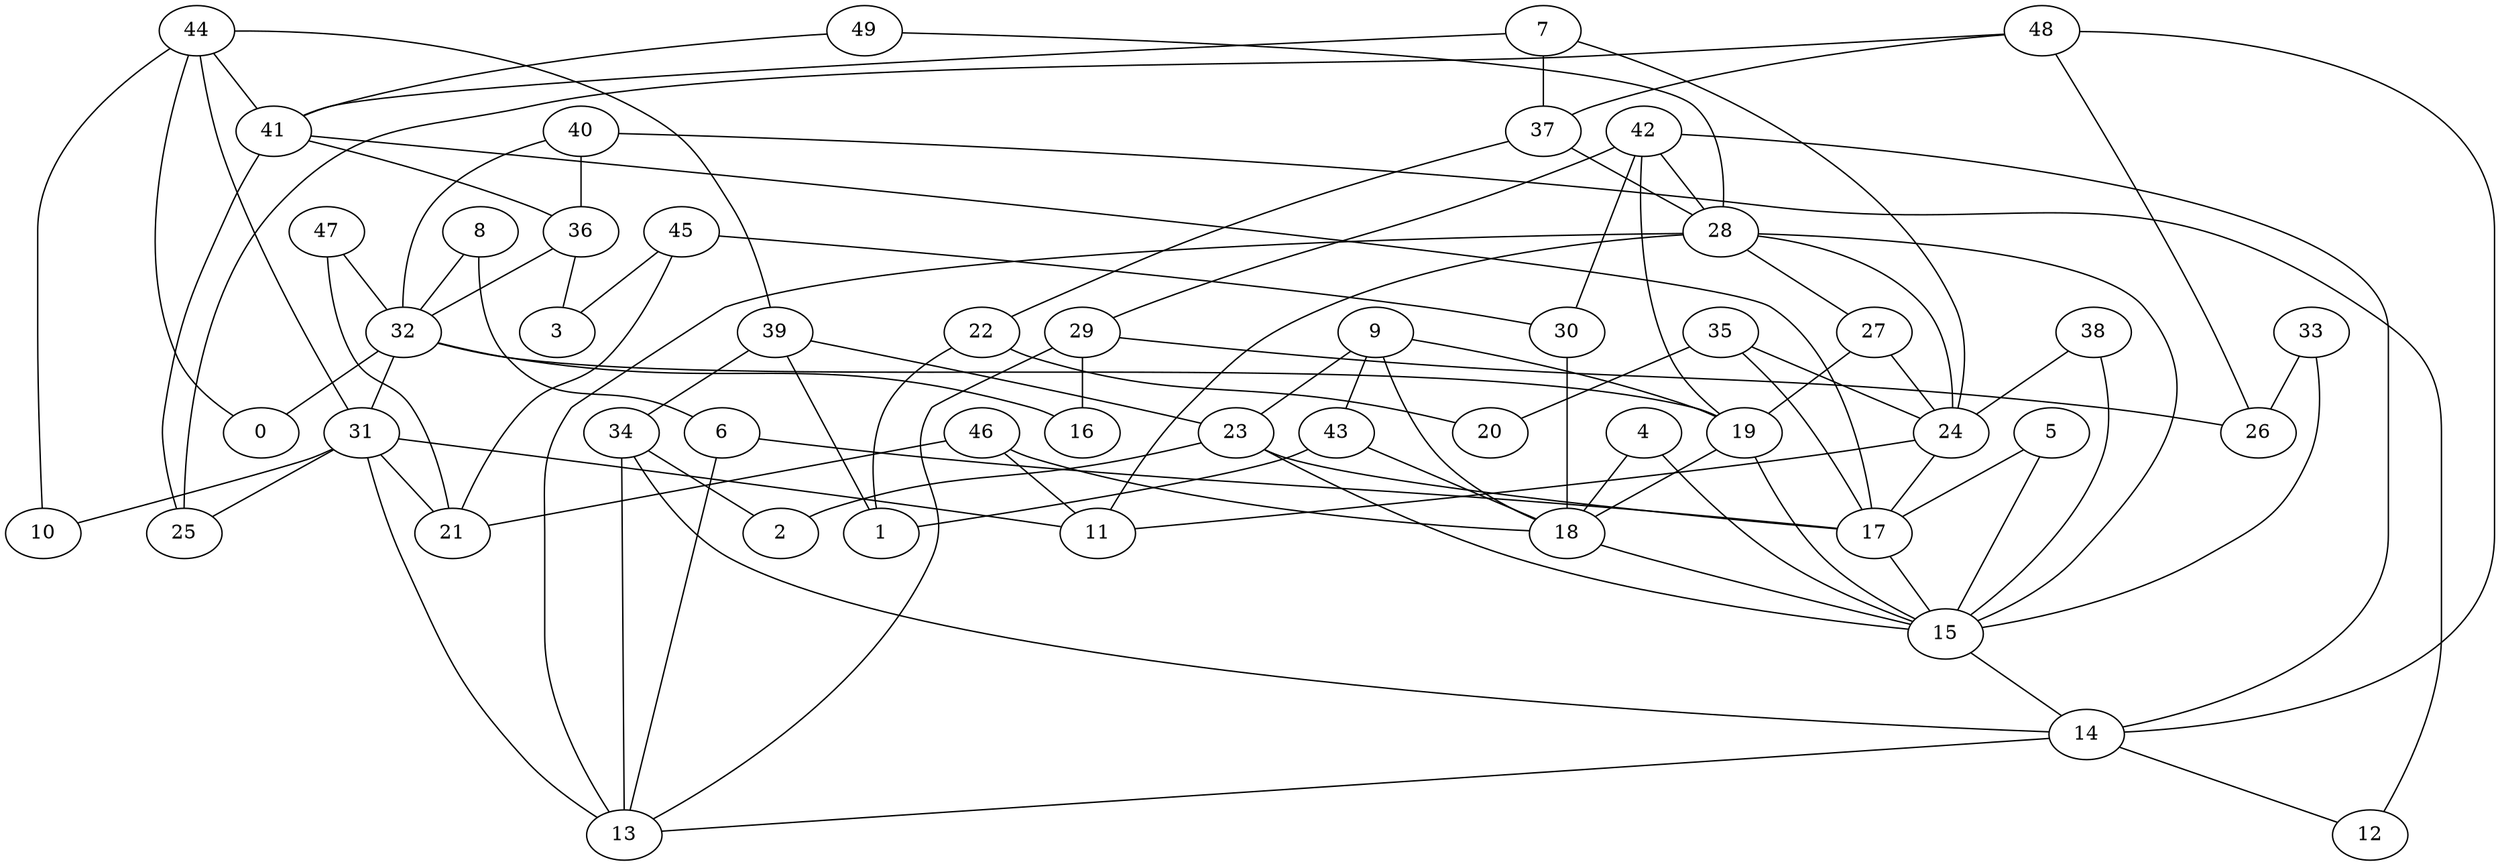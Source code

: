 digraph GG_graph {

subgraph G_graph {
edge [color = black]
"4" -> "15" [dir = none]
"4" -> "18" [dir = none]
"18" -> "15" [dir = none]
"14" -> "13" [dir = none]
"14" -> "12" [dir = none]
"34" -> "2" [dir = none]
"34" -> "14" [dir = none]
"34" -> "13" [dir = none]
"39" -> "1" [dir = none]
"39" -> "34" [dir = none]
"39" -> "23" [dir = none]
"46" -> "18" [dir = none]
"46" -> "11" [dir = none]
"46" -> "21" [dir = none]
"28" -> "27" [dir = none]
"28" -> "11" [dir = none]
"28" -> "24" [dir = none]
"28" -> "15" [dir = none]
"28" -> "13" [dir = none]
"41" -> "25" [dir = none]
"41" -> "17" [dir = none]
"41" -> "36" [dir = none]
"44" -> "39" [dir = none]
"44" -> "31" [dir = none]
"44" -> "41" [dir = none]
"44" -> "10" [dir = none]
"44" -> "0" [dir = none]
"17" -> "15" [dir = none]
"40" -> "12" [dir = none]
"40" -> "32" [dir = none]
"40" -> "36" [dir = none]
"49" -> "28" [dir = none]
"49" -> "41" [dir = none]
"42" -> "29" [dir = none]
"42" -> "14" [dir = none]
"42" -> "19" [dir = none]
"42" -> "28" [dir = none]
"42" -> "30" [dir = none]
"43" -> "18" [dir = none]
"43" -> "1" [dir = none]
"9" -> "18" [dir = none]
"9" -> "23" [dir = none]
"9" -> "19" [dir = none]
"9" -> "43" [dir = none]
"36" -> "32" [dir = none]
"36" -> "3" [dir = none]
"22" -> "20" [dir = none]
"22" -> "1" [dir = none]
"48" -> "26" [dir = none]
"48" -> "37" [dir = none]
"48" -> "14" [dir = none]
"48" -> "25" [dir = none]
"24" -> "11" [dir = none]
"24" -> "17" [dir = none]
"38" -> "15" [dir = none]
"38" -> "24" [dir = none]
"8" -> "6" [dir = none]
"8" -> "32" [dir = none]
"32" -> "0" [dir = none]
"32" -> "19" [dir = none]
"32" -> "31" [dir = none]
"32" -> "16" [dir = none]
"37" -> "28" [dir = none]
"37" -> "22" [dir = none]
"33" -> "15" [dir = none]
"33" -> "26" [dir = none]
"15" -> "14" [dir = none]
"29" -> "16" [dir = none]
"29" -> "13" [dir = none]
"29" -> "26" [dir = none]
"5" -> "17" [dir = none]
"5" -> "15" [dir = none]
"47" -> "21" [dir = none]
"47" -> "32" [dir = none]
"27" -> "19" [dir = none]
"27" -> "24" [dir = none]
"35" -> "17" [dir = none]
"35" -> "24" [dir = none]
"35" -> "20" [dir = none]
"31" -> "13" [dir = none]
"31" -> "21" [dir = none]
"31" -> "11" [dir = none]
"31" -> "25" [dir = none]
"31" -> "10" [dir = none]
"7" -> "41" [dir = none]
"7" -> "24" [dir = none]
"7" -> "37" [dir = none]
"19" -> "18" [dir = none]
"19" -> "15" [dir = none]
"30" -> "18" [dir = none]
"45" -> "3" [dir = none]
"45" -> "30" [dir = none]
"45" -> "21" [dir = none]
"6" -> "17" [dir = none]
"6" -> "13" [dir = none]
"23" -> "15" [dir = none]
"23" -> "17" [dir = none]
"23" -> "2" [dir = none]
}

}
